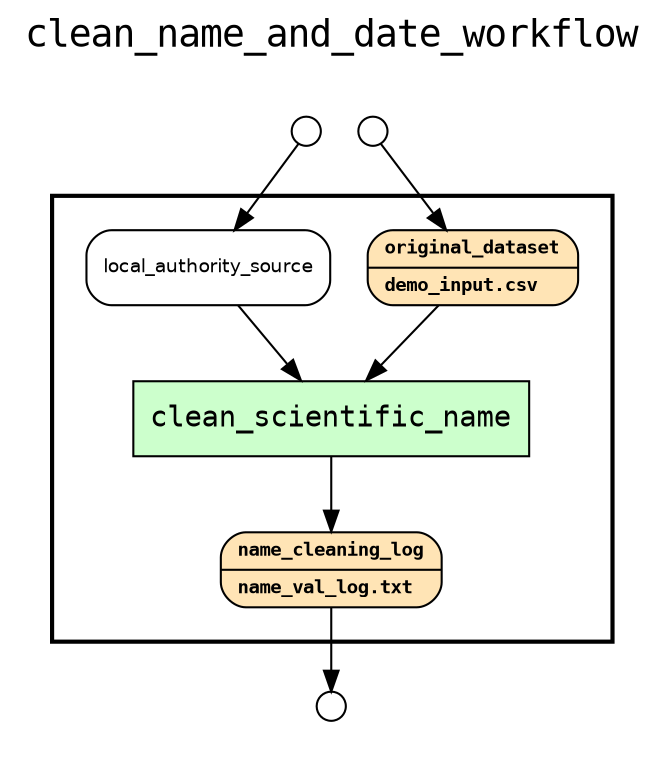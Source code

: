 
digraph yw_data_view {
rankdir=TB
fontname=Courier; fontsize=18; labelloc=t
label="clean_name_and_date_workflow"
subgraph cluster_workflow { label=""; color=black; penwidth=2
subgraph cluster_workflow_inner { label=""; color=white
node[shape=box style="filled" fillcolor="#CCFFCC" peripheries=1 fontname=Courier]
clean_scientific_name
node[shape=box style="filled" fillcolor="#CCFFCC" peripheries=1 fontname=Courier]
clean_scientific_name
node[shape=box style="rounded,filled" fillcolor="#FFFFCC" peripheries=1 fontname=Helvetica]
node[shape=box style="rounded,filled" fillcolor="#FFE4B5" peripheries=1 fontname="Courier-Bold" fontsize=9]
original_dataset[shape=record rankdir=LR label="{<f0> original_dataset |<f1>demo_input.csv\l}"]
node[shape=box style="rounded,filled" fillcolor="#FFE4B5" peripheries=1 fontname="Courier-Bold" fontsize=9]
name_cleaning_log[shape=record rankdir=LR label="{<f0> name_cleaning_log |<f1>name_val_log.txt\l}"]
node[shape=box style="rounded,filled" fillcolor="#FFFFFF" peripheries=1 fontname=Helvetica]
local_authority_source
}}
subgraph cluster_inflows { label=""; color=white; penwidth=2
subgraph cluster_inflows_inner { label=""; color=white
node[shape=circle fillcolor="#FFFFFF" peripheries=1 width=0.2]
original_dataset_inflow [label=""]
local_authority_source_inflow [label=""]
}}
subgraph cluster_outflows { label=""; color=white; penwidth=2
subgraph cluster_outflows_inner { label=""; color=white
node[shape=circle fillcolor="#FFFFFF" peripheries=1 width=0.2]
name_cleaning_log_outflow [label=""]
}}
original_dataset -> clean_scientific_name
local_authority_source -> clean_scientific_name
clean_scientific_name -> name_cleaning_log
original_dataset_inflow -> original_dataset
local_authority_source_inflow -> local_authority_source
name_cleaning_log -> name_cleaning_log_outflow
}

